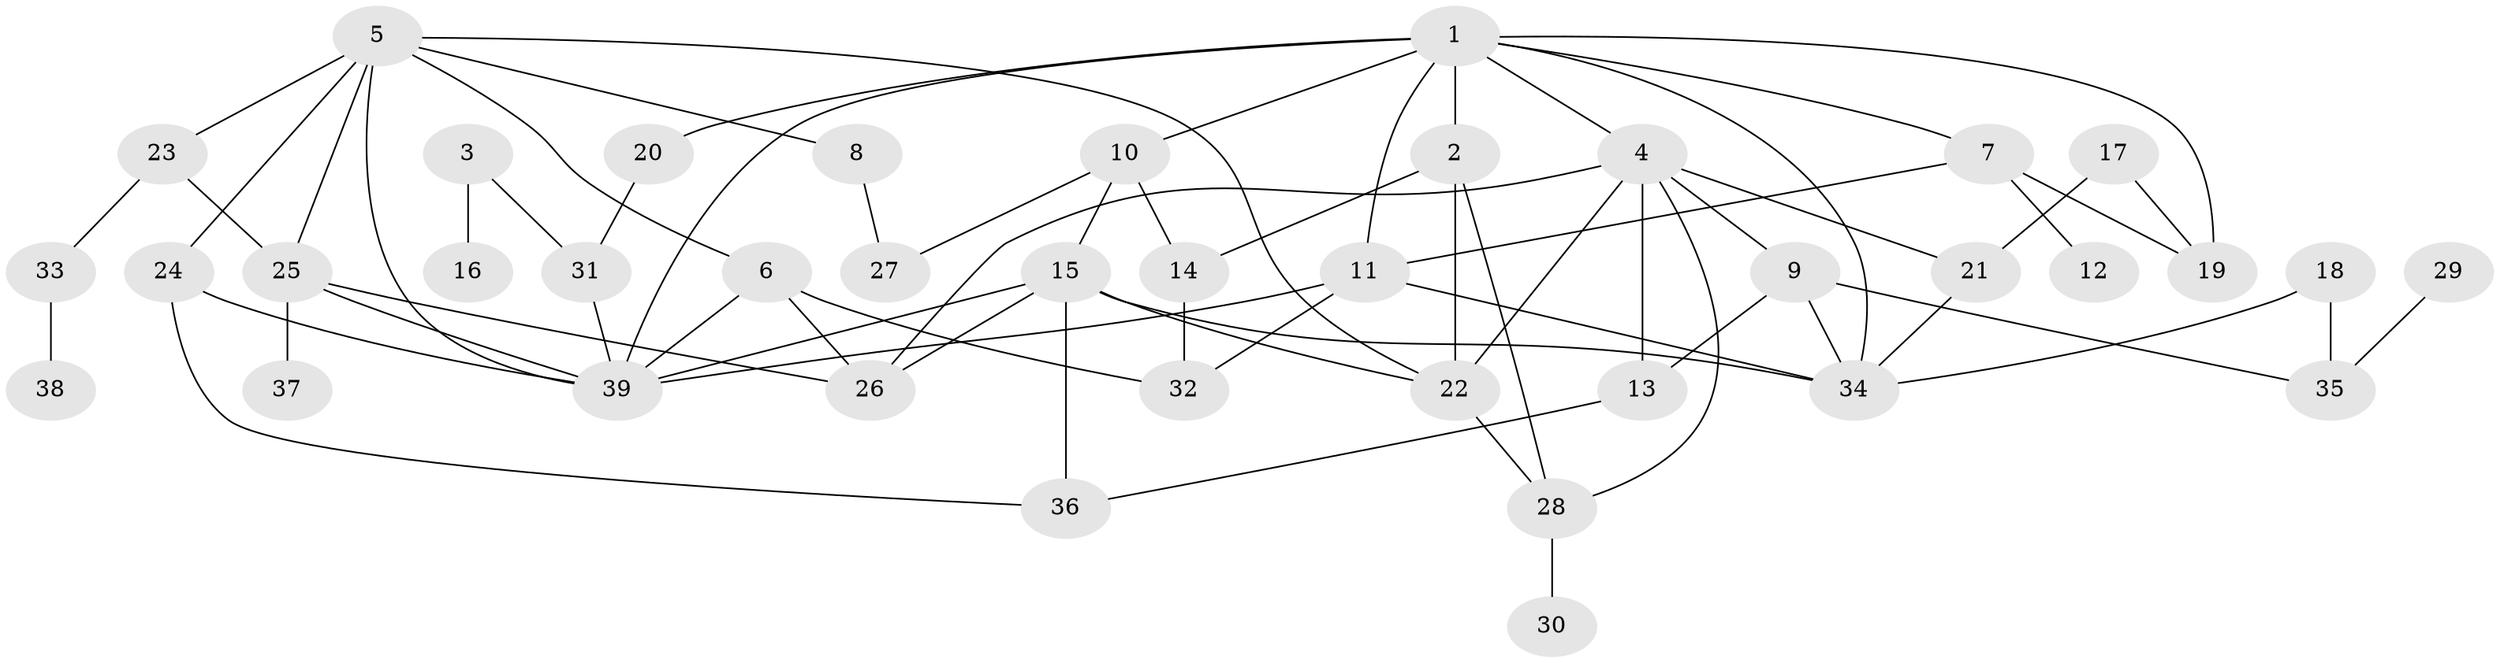 // original degree distribution, {5: 0.06493506493506493, 6: 0.025974025974025976, 4: 0.18181818181818182, 9: 0.012987012987012988, 3: 0.2597402597402597, 2: 0.2727272727272727, 1: 0.18181818181818182}
// Generated by graph-tools (version 1.1) at 2025/01/03/09/25 03:01:08]
// undirected, 39 vertices, 68 edges
graph export_dot {
graph [start="1"]
  node [color=gray90,style=filled];
  1;
  2;
  3;
  4;
  5;
  6;
  7;
  8;
  9;
  10;
  11;
  12;
  13;
  14;
  15;
  16;
  17;
  18;
  19;
  20;
  21;
  22;
  23;
  24;
  25;
  26;
  27;
  28;
  29;
  30;
  31;
  32;
  33;
  34;
  35;
  36;
  37;
  38;
  39;
  1 -- 2 [weight=1.0];
  1 -- 4 [weight=1.0];
  1 -- 7 [weight=1.0];
  1 -- 10 [weight=1.0];
  1 -- 11 [weight=1.0];
  1 -- 19 [weight=1.0];
  1 -- 20 [weight=1.0];
  1 -- 34 [weight=1.0];
  1 -- 39 [weight=1.0];
  2 -- 14 [weight=1.0];
  2 -- 22 [weight=1.0];
  2 -- 28 [weight=1.0];
  3 -- 16 [weight=1.0];
  3 -- 31 [weight=1.0];
  4 -- 9 [weight=1.0];
  4 -- 13 [weight=2.0];
  4 -- 21 [weight=1.0];
  4 -- 22 [weight=1.0];
  4 -- 26 [weight=1.0];
  4 -- 28 [weight=1.0];
  5 -- 6 [weight=1.0];
  5 -- 8 [weight=1.0];
  5 -- 22 [weight=1.0];
  5 -- 23 [weight=1.0];
  5 -- 24 [weight=1.0];
  5 -- 25 [weight=1.0];
  5 -- 39 [weight=1.0];
  6 -- 26 [weight=1.0];
  6 -- 32 [weight=1.0];
  6 -- 39 [weight=1.0];
  7 -- 11 [weight=1.0];
  7 -- 12 [weight=1.0];
  7 -- 19 [weight=1.0];
  8 -- 27 [weight=1.0];
  9 -- 13 [weight=1.0];
  9 -- 34 [weight=1.0];
  9 -- 35 [weight=1.0];
  10 -- 14 [weight=1.0];
  10 -- 15 [weight=1.0];
  10 -- 27 [weight=1.0];
  11 -- 32 [weight=1.0];
  11 -- 34 [weight=1.0];
  11 -- 39 [weight=1.0];
  13 -- 36 [weight=1.0];
  14 -- 32 [weight=1.0];
  15 -- 22 [weight=1.0];
  15 -- 26 [weight=1.0];
  15 -- 34 [weight=1.0];
  15 -- 36 [weight=1.0];
  15 -- 39 [weight=2.0];
  17 -- 19 [weight=1.0];
  17 -- 21 [weight=1.0];
  18 -- 34 [weight=1.0];
  18 -- 35 [weight=1.0];
  20 -- 31 [weight=1.0];
  21 -- 34 [weight=1.0];
  22 -- 28 [weight=1.0];
  23 -- 25 [weight=1.0];
  23 -- 33 [weight=1.0];
  24 -- 36 [weight=1.0];
  24 -- 39 [weight=1.0];
  25 -- 26 [weight=1.0];
  25 -- 37 [weight=1.0];
  25 -- 39 [weight=2.0];
  28 -- 30 [weight=1.0];
  29 -- 35 [weight=1.0];
  31 -- 39 [weight=1.0];
  33 -- 38 [weight=1.0];
}
